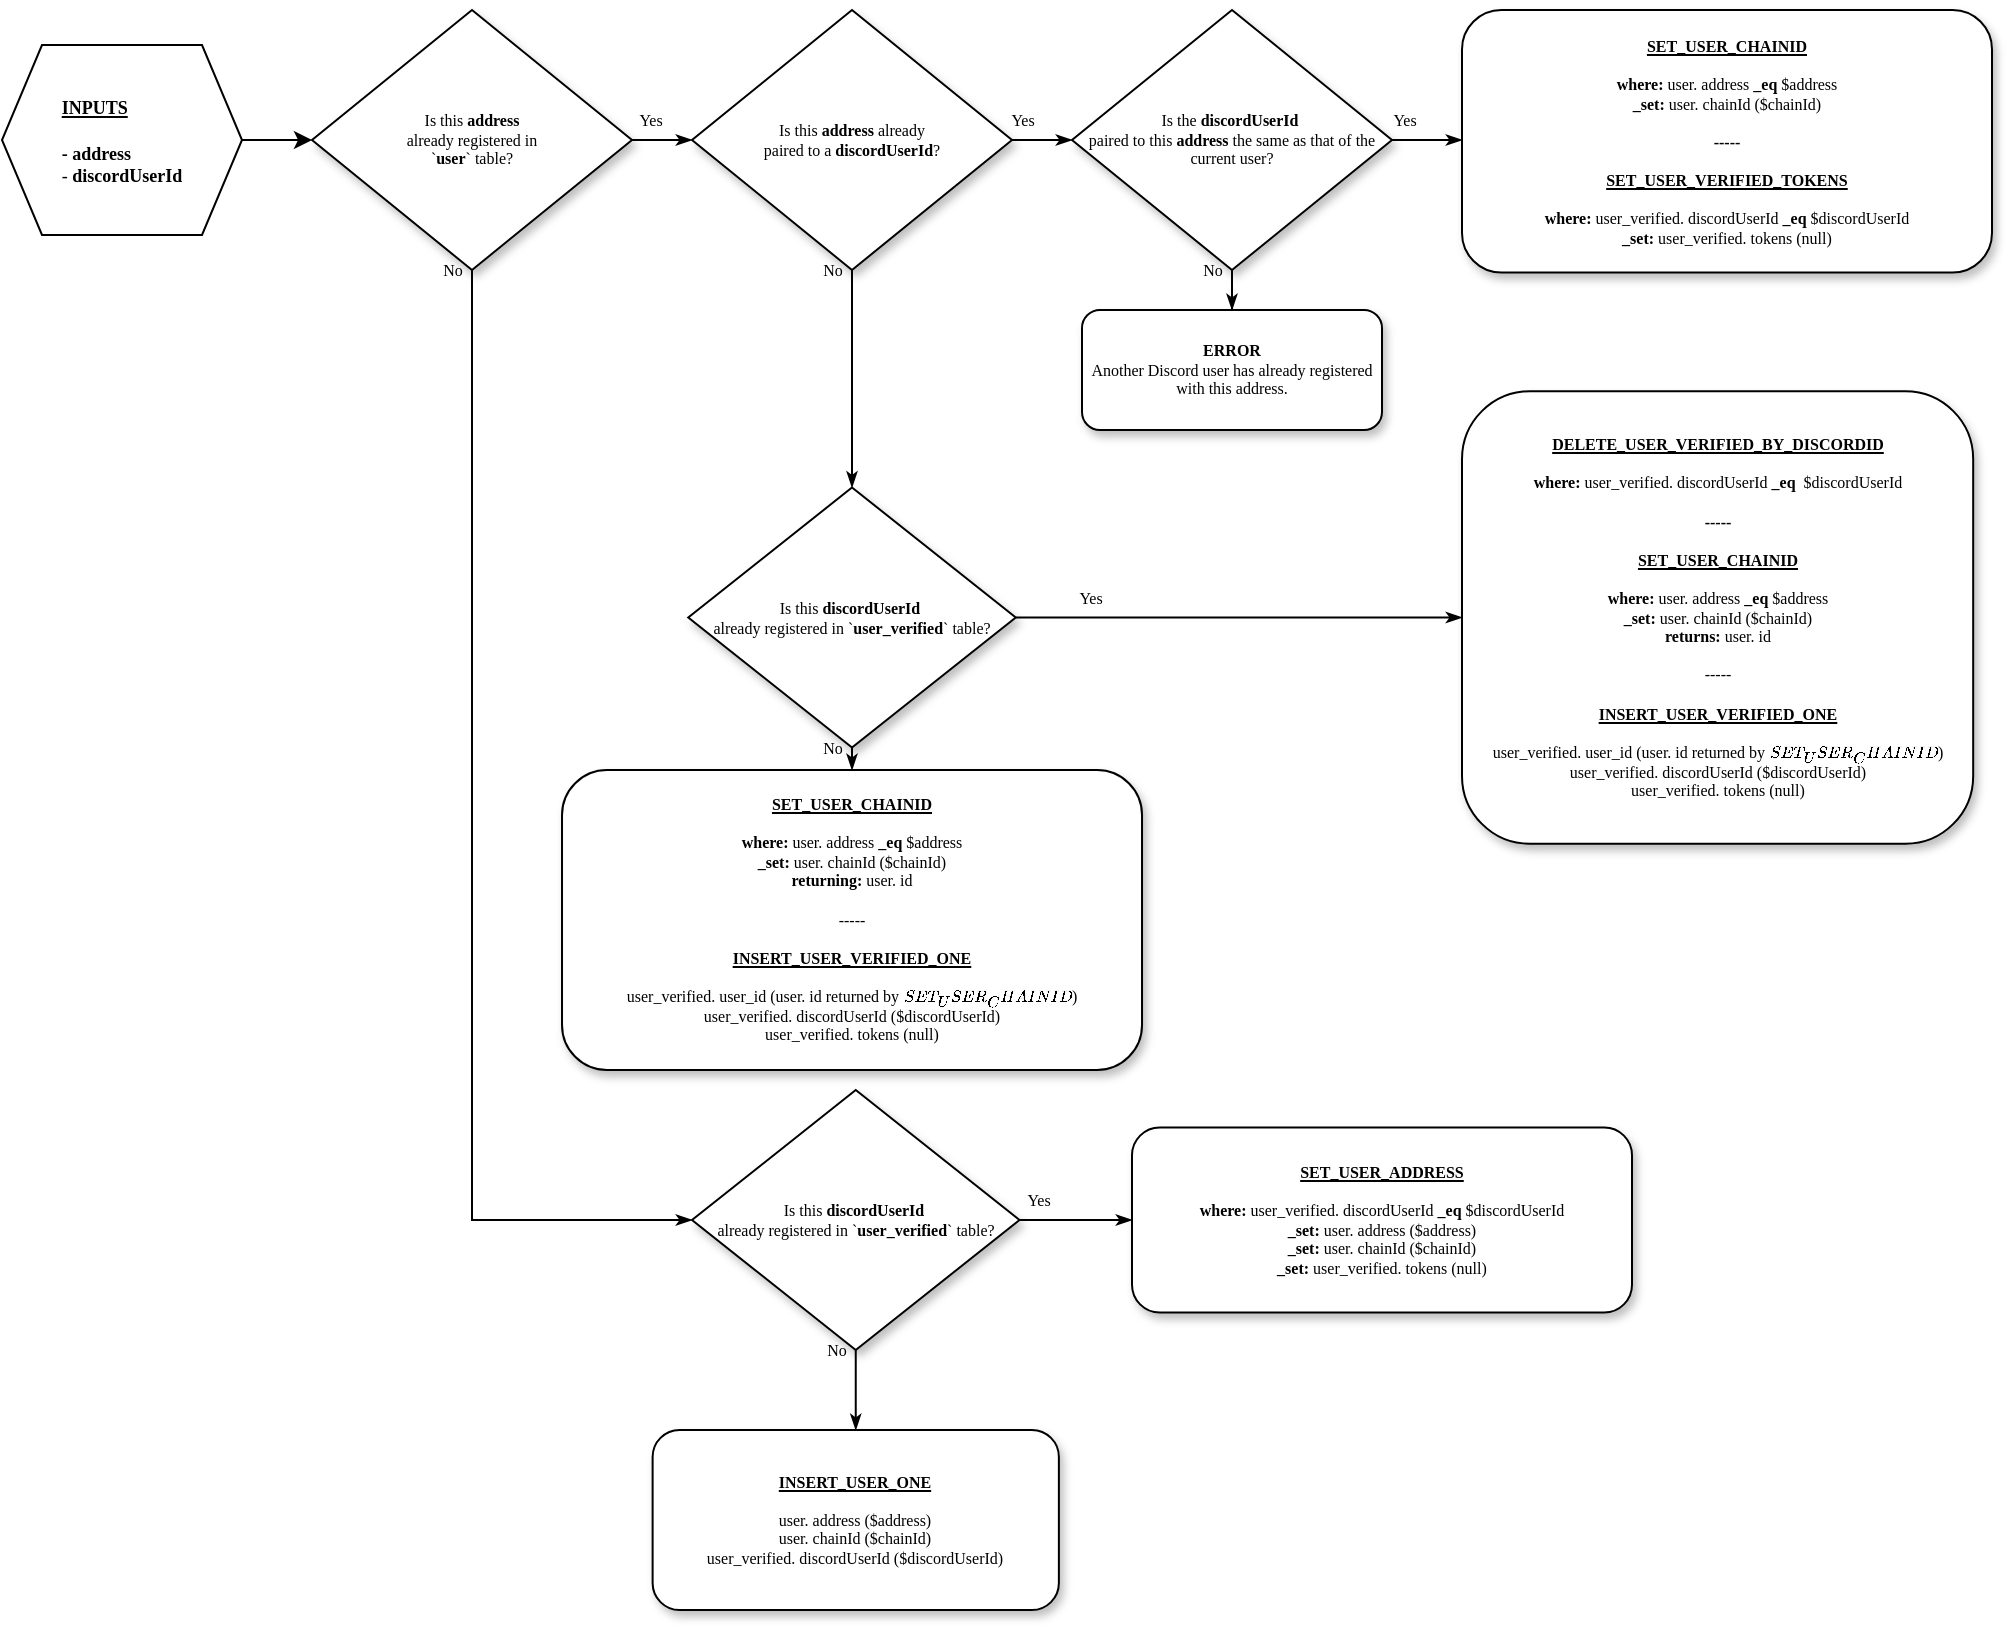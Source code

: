 <mxfile version="16.6.1" type="device"><diagram name="Page-1" id="edf60f1a-56cd-e834-aa8a-f176f3a09ee4"><mxGraphModel dx="716" dy="394" grid="1" gridSize="10" guides="1" tooltips="1" connect="1" arrows="1" fold="1" page="1" pageScale="1" pageWidth="1100" pageHeight="850" background="none" math="0" shadow="0"><root><mxCell id="0"/><mxCell id="1" parent="0"/><mxCell id="60e70716793133e9-34" value="Yes" style="edgeStyle=orthogonalEdgeStyle;rounded=0;html=1;labelBackgroundColor=none;startSize=5;endArrow=classicThin;endFill=1;endSize=5;jettySize=auto;orthogonalLoop=1;strokeWidth=1;fontFamily=Verdana;fontSize=8;entryX=0;entryY=0.5;entryDx=0;entryDy=0;" parent="1" source="60e70716793133e9-7" target="UCPJYD0rnK1MXC75zk7A-6" edge="1"><mxGeometry x="-0.667" y="10" relative="1" as="geometry"><mxPoint as="offset"/><mxPoint x="365" y="80" as="targetPoint"/></mxGeometry></mxCell><mxCell id="60e70716793133e9-7" value="Is this&amp;nbsp;&lt;b&gt;address&lt;/b&gt;&lt;br&gt;already registered in &lt;br&gt;`&lt;b&gt;user&lt;/b&gt;` table?" style="rhombus;whiteSpace=wrap;html=1;rounded=0;shadow=1;labelBackgroundColor=none;strokeWidth=1;fontFamily=Verdana;fontSize=8;align=center;" parent="1" vertex="1"><mxGeometry x="175" y="10" width="160" height="130" as="geometry"/></mxCell><mxCell id="UCPJYD0rnK1MXC75zk7A-5" value="Is this&amp;nbsp;&lt;b&gt;discordUserId&lt;/b&gt;&amp;nbsp;&lt;br&gt;already registered in `&lt;b&gt;user_verified&lt;/b&gt;` table?" style="rhombus;whiteSpace=wrap;html=1;rounded=0;shadow=1;labelBackgroundColor=none;strokeWidth=1;fontFamily=Verdana;fontSize=8;align=center;" parent="1" vertex="1"><mxGeometry x="365" y="550" width="163.75" height="130" as="geometry"/></mxCell><mxCell id="UCPJYD0rnK1MXC75zk7A-6" value="Is this &lt;b&gt;address&lt;/b&gt;&amp;nbsp;already &lt;br&gt;paired to a &lt;b&gt;discordUserId&lt;/b&gt;?" style="rhombus;whiteSpace=wrap;html=1;rounded=0;shadow=1;labelBackgroundColor=none;strokeWidth=1;fontFamily=Verdana;fontSize=8;align=center;" parent="1" vertex="1"><mxGeometry x="365" y="10" width="160" height="130" as="geometry"/></mxCell><mxCell id="UCPJYD0rnK1MXC75zk7A-8" value="Yes" style="edgeStyle=orthogonalEdgeStyle;rounded=0;html=1;labelBackgroundColor=none;startSize=5;endArrow=classicThin;endFill=1;endSize=5;jettySize=auto;orthogonalLoop=1;strokeWidth=1;fontFamily=Verdana;fontSize=8;entryX=0;entryY=0.5;entryDx=0;entryDy=0;exitX=1;exitY=0.5;exitDx=0;exitDy=0;" parent="1" source="UCPJYD0rnK1MXC75zk7A-6" target="UCPJYD0rnK1MXC75zk7A-10" edge="1"><mxGeometry x="-0.667" y="10" relative="1" as="geometry"><mxPoint as="offset"/><mxPoint x="515" y="94.63" as="sourcePoint"/><mxPoint x="605" y="94.63" as="targetPoint"/></mxGeometry></mxCell><mxCell id="UCPJYD0rnK1MXC75zk7A-9" value="No" style="edgeStyle=orthogonalEdgeStyle;rounded=0;html=1;labelBackgroundColor=none;startSize=5;endArrow=classicThin;endFill=1;endSize=5;jettySize=auto;orthogonalLoop=1;strokeWidth=1;fontFamily=Verdana;fontSize=8;exitX=0.5;exitY=1;exitDx=0;exitDy=0;entryX=0.5;entryY=0;entryDx=0;entryDy=0;" parent="1" source="UCPJYD0rnK1MXC75zk7A-6" target="UCPJYD0rnK1MXC75zk7A-16" edge="1"><mxGeometry x="-1" y="-10" relative="1" as="geometry"><mxPoint x="445" y="230" as="targetPoint"/><Array as="points"/><mxPoint as="offset"/><mxPoint x="419.63" y="110" as="sourcePoint"/></mxGeometry></mxCell><mxCell id="UCPJYD0rnK1MXC75zk7A-10" value="Is the&amp;nbsp;&lt;b&gt;discordUserId&lt;/b&gt;&amp;nbsp;&lt;br&gt;paired to this &lt;b&gt;address&lt;/b&gt;&amp;nbsp;the same as that of the current user?" style="rhombus;whiteSpace=wrap;html=1;rounded=0;shadow=1;labelBackgroundColor=none;strokeWidth=1;fontFamily=Verdana;fontSize=8;align=center;" parent="1" vertex="1"><mxGeometry x="555" y="10" width="160" height="130" as="geometry"/></mxCell><mxCell id="UCPJYD0rnK1MXC75zk7A-11" value="Yes" style="edgeStyle=orthogonalEdgeStyle;rounded=0;html=1;labelBackgroundColor=none;startSize=5;endArrow=classicThin;endFill=1;endSize=5;jettySize=auto;orthogonalLoop=1;strokeWidth=1;fontFamily=Verdana;fontSize=8;exitX=1;exitY=0.5;exitDx=0;exitDy=0;entryX=0;entryY=0.5;entryDx=0;entryDy=0;" parent="1" source="UCPJYD0rnK1MXC75zk7A-10" target="UCPJYD0rnK1MXC75zk7A-15" edge="1"><mxGeometry x="-0.667" y="10" relative="1" as="geometry"><mxPoint as="offset"/><mxPoint x="785" y="160" as="sourcePoint"/><mxPoint x="685" y="95" as="targetPoint"/></mxGeometry></mxCell><mxCell id="UCPJYD0rnK1MXC75zk7A-13" value="&lt;b&gt;ERROR&lt;br&gt;&lt;/b&gt;Another Discord user has already registered with this address." style="rounded=1;whiteSpace=wrap;html=1;shadow=1;labelBackgroundColor=none;strokeWidth=1;fontFamily=Verdana;fontSize=8;align=center;" parent="1" vertex="1"><mxGeometry x="560" y="160" width="150" height="60" as="geometry"/></mxCell><mxCell id="UCPJYD0rnK1MXC75zk7A-14" value="No" style="edgeStyle=orthogonalEdgeStyle;rounded=0;html=1;labelBackgroundColor=none;startSize=5;endArrow=classicThin;endFill=1;endSize=5;jettySize=auto;orthogonalLoop=1;strokeWidth=1;fontFamily=Verdana;fontSize=8;exitX=0.5;exitY=1;exitDx=0;exitDy=0;" parent="1" source="UCPJYD0rnK1MXC75zk7A-10" target="UCPJYD0rnK1MXC75zk7A-13" edge="1"><mxGeometry x="-1" y="-10" relative="1" as="geometry"><mxPoint x="635" y="180" as="targetPoint"/><Array as="points"/><mxPoint as="offset"/><mxPoint x="635" y="160.0" as="sourcePoint"/></mxGeometry></mxCell><mxCell id="UCPJYD0rnK1MXC75zk7A-15" value="&lt;b style=&quot;font-size: 8px&quot;&gt;&lt;u&gt;SET_USER_CHAINID&lt;br&gt;&lt;/u&gt;&lt;br style=&quot;font-size: 8px&quot;&gt;where: &lt;/b&gt;user. address &lt;b style=&quot;font-size: 8px&quot;&gt;_eq&lt;/b&gt; $address&lt;br style=&quot;font-size: 8px&quot;&gt;&lt;b style=&quot;font-size: 8px&quot;&gt;_set: &lt;/b&gt;user. chainId ($chainId)&lt;br style=&quot;font-size: 8px&quot;&gt;&lt;b&gt;&lt;br&gt;-----&lt;br&gt;&lt;/b&gt;&lt;br&gt;&lt;b&gt;&lt;u&gt;SET_USER_VERIFIED_TOKENS&lt;br&gt;&lt;br&gt;&lt;/u&gt;where:&lt;/b&gt;&amp;nbsp;user_verified. discordUserId&amp;nbsp;&lt;b&gt;_eq&lt;/b&gt;&amp;nbsp;$discordUserId&lt;br&gt;&lt;b&gt;_set: &lt;/b&gt;user_verified. tokens (null)" style="rounded=1;whiteSpace=wrap;html=1;shadow=1;labelBackgroundColor=none;strokeWidth=1;fontFamily=Verdana;fontSize=8;align=center;spacing=0;" parent="1" vertex="1"><mxGeometry x="750" y="10" width="265" height="131.25" as="geometry"/></mxCell><mxCell id="UCPJYD0rnK1MXC75zk7A-16" value="Is this&amp;nbsp;&lt;b&gt;discordUserId&lt;/b&gt;&amp;nbsp;&lt;br&gt;already registered in `&lt;b&gt;user_verified&lt;/b&gt;` table?" style="rhombus;whiteSpace=wrap;html=1;rounded=0;shadow=1;labelBackgroundColor=none;strokeWidth=1;fontFamily=Verdana;fontSize=8;align=center;" parent="1" vertex="1"><mxGeometry x="363.13" y="248.75" width="163.75" height="130" as="geometry"/></mxCell><mxCell id="UCPJYD0rnK1MXC75zk7A-17" value="Yes" style="edgeStyle=orthogonalEdgeStyle;rounded=0;html=1;labelBackgroundColor=none;startSize=5;endArrow=classicThin;endFill=1;endSize=5;jettySize=auto;orthogonalLoop=1;strokeWidth=1;fontFamily=Verdana;fontSize=8;entryX=0;entryY=0.5;entryDx=0;entryDy=0;exitX=1;exitY=0.5;exitDx=0;exitDy=0;" parent="1" source="UCPJYD0rnK1MXC75zk7A-16" target="UCPJYD0rnK1MXC75zk7A-32" edge="1"><mxGeometry x="-0.667" y="10" relative="1" as="geometry"><mxPoint as="offset"/><mxPoint x="565.874" y="294.667" as="sourcePoint"/><mxPoint x="575" y="295.0" as="targetPoint"/></mxGeometry></mxCell><mxCell id="UCPJYD0rnK1MXC75zk7A-18" value="No" style="edgeStyle=orthogonalEdgeStyle;rounded=0;html=1;labelBackgroundColor=none;startSize=5;endArrow=classicThin;endFill=1;endSize=5;jettySize=auto;orthogonalLoop=1;strokeWidth=1;fontFamily=Verdana;fontSize=8;exitX=0.5;exitY=1;exitDx=0;exitDy=0;entryX=0.5;entryY=0;entryDx=0;entryDy=0;" parent="1" source="UCPJYD0rnK1MXC75zk7A-16" target="UCPJYD0rnK1MXC75zk7A-31" edge="1"><mxGeometry x="-1" y="-10" relative="1" as="geometry"><mxPoint x="447" y="400" as="targetPoint"/><Array as="points"/><mxPoint as="offset"/><mxPoint x="445.5" y="380" as="sourcePoint"/></mxGeometry></mxCell><mxCell id="UCPJYD0rnK1MXC75zk7A-20" value="Yes" style="edgeStyle=orthogonalEdgeStyle;rounded=0;html=1;labelBackgroundColor=none;startSize=5;endArrow=classicThin;endFill=1;endSize=5;jettySize=auto;orthogonalLoop=1;strokeWidth=1;fontFamily=Verdana;fontSize=8;exitX=1;exitY=0.5;exitDx=0;exitDy=0;entryX=0;entryY=0.5;entryDx=0;entryDy=0;" parent="1" source="UCPJYD0rnK1MXC75zk7A-5" target="UCPJYD0rnK1MXC75zk7A-22" edge="1"><mxGeometry x="-0.667" y="10" relative="1" as="geometry"><mxPoint as="offset"/><mxPoint x="556.88" y="674.63" as="sourcePoint"/><mxPoint x="582" y="615" as="targetPoint"/></mxGeometry></mxCell><mxCell id="UCPJYD0rnK1MXC75zk7A-22" value="&lt;b&gt;&lt;u&gt;SET_USER_ADDRESS&lt;br&gt;&lt;/u&gt;&lt;br&gt;where: &lt;/b&gt;user_verified. discordUserId &lt;b&gt;_eq&lt;/b&gt;&amp;nbsp;$discordUserId&lt;br&gt;&lt;b&gt;_set: &lt;/b&gt;user. address ($address)&lt;br&gt;&lt;b&gt;_set: &lt;/b&gt;user. chainId ($chainId)&lt;br&gt;&lt;b&gt;_set: &lt;/b&gt;user_verified. tokens (null)" style="rounded=1;whiteSpace=wrap;html=1;shadow=1;labelBackgroundColor=none;strokeWidth=1;fontFamily=Verdana;fontSize=8;align=center;" parent="1" vertex="1"><mxGeometry x="585" y="568.75" width="250" height="92.5" as="geometry"/></mxCell><mxCell id="UCPJYD0rnK1MXC75zk7A-25" value="No" style="edgeStyle=orthogonalEdgeStyle;rounded=0;html=1;labelBackgroundColor=none;startSize=5;endArrow=classicThin;endFill=1;endSize=5;jettySize=auto;orthogonalLoop=1;strokeWidth=1;fontFamily=Verdana;fontSize=8;exitX=0.5;exitY=1;exitDx=0;exitDy=0;entryX=0;entryY=0.5;entryDx=0;entryDy=0;" parent="1" source="60e70716793133e9-7" target="UCPJYD0rnK1MXC75zk7A-5" edge="1"><mxGeometry x="-1" y="-10" relative="1" as="geometry"><mxPoint x="255" y="580" as="targetPoint"/><Array as="points"/><mxPoint as="offset"/><mxPoint x="254.63" y="180" as="sourcePoint"/></mxGeometry></mxCell><mxCell id="UCPJYD0rnK1MXC75zk7A-26" value="No" style="edgeStyle=orthogonalEdgeStyle;rounded=0;html=1;labelBackgroundColor=none;startSize=5;endArrow=classicThin;endFill=1;endSize=5;jettySize=auto;orthogonalLoop=1;strokeWidth=1;fontFamily=Verdana;fontSize=8;exitX=0.5;exitY=1;exitDx=0;exitDy=0;entryX=0.5;entryY=0;entryDx=0;entryDy=0;" parent="1" source="UCPJYD0rnK1MXC75zk7A-5" target="UCPJYD0rnK1MXC75zk7A-27" edge="1"><mxGeometry x="-1" y="-10" relative="1" as="geometry"><mxPoint x="447" y="710" as="targetPoint"/><Array as="points"/><mxPoint as="offset"/><mxPoint x="446.505" y="690" as="sourcePoint"/></mxGeometry></mxCell><mxCell id="UCPJYD0rnK1MXC75zk7A-27" value="&lt;b&gt;&lt;u&gt;INSERT_USER_ONE&lt;br&gt;&lt;/u&gt;&lt;/b&gt;&lt;br&gt;user. address ($address)&lt;br&gt;user. chainId ($chainId)&lt;br&gt;user_verified. discordUserId ($discordUserId)" style="rounded=1;whiteSpace=wrap;html=1;shadow=1;labelBackgroundColor=none;strokeWidth=1;fontFamily=Verdana;fontSize=8;align=center;" parent="1" vertex="1"><mxGeometry x="345.31" y="720" width="203.13" height="90" as="geometry"/></mxCell><mxCell id="UCPJYD0rnK1MXC75zk7A-30" style="edgeStyle=orthogonalEdgeStyle;rounded=0;orthogonalLoop=1;jettySize=auto;html=1;exitX=1;exitY=0.5;exitDx=0;exitDy=0;entryX=0;entryY=0.5;entryDx=0;entryDy=0;fontSize=10;" parent="1" source="UCPJYD0rnK1MXC75zk7A-29" target="60e70716793133e9-7" edge="1"><mxGeometry relative="1" as="geometry"/></mxCell><mxCell id="UCPJYD0rnK1MXC75zk7A-29" value="&lt;div style=&quot;text-align: justify&quot;&gt;&lt;b style=&quot;font-size: 9px&quot;&gt;&lt;u&gt;INPUTS&lt;/u&gt;&lt;/b&gt;&lt;/div&gt;&lt;div style=&quot;text-align: justify&quot;&gt;&lt;b style=&quot;font-size: 9px&quot;&gt;&lt;u&gt;&lt;br&gt;&lt;/u&gt;&lt;/b&gt;&lt;/div&gt;&lt;font style=&quot;font-size: 9px&quot;&gt;&lt;b&gt;&lt;div style=&quot;text-align: justify&quot;&gt;&lt;b&gt;- address&lt;/b&gt;&lt;/div&gt;&lt;/b&gt;&lt;div style=&quot;text-align: justify&quot;&gt;&lt;span&gt;-&amp;nbsp;&lt;/span&gt;&lt;b&gt;discordUserId&lt;/b&gt;&lt;/div&gt;&lt;/font&gt;" style="shape=hexagon;perimeter=hexagonPerimeter2;whiteSpace=wrap;html=1;fixedSize=1;fontSize=10;strokeWidth=1;fontFamily=Verdana;align=center;" parent="1" vertex="1"><mxGeometry x="20" y="27.5" width="120" height="95" as="geometry"/></mxCell><mxCell id="UCPJYD0rnK1MXC75zk7A-31" value="&lt;b&gt;&lt;u&gt;SET_USER_CHAINID&lt;br&gt;&lt;/u&gt;&lt;br&gt;where:&amp;nbsp;&lt;/b&gt;user. address&amp;nbsp;&lt;b&gt;_eq&lt;/b&gt;&amp;nbsp;$address&lt;br&gt;&lt;b&gt;_set:&amp;nbsp;&lt;/b&gt;user. chainId ($chainId)&lt;br&gt;&lt;b&gt;returning:&lt;/b&gt;&amp;nbsp;user. id&lt;br&gt;&lt;br&gt;-----&lt;br&gt;&lt;br&gt;&lt;u style=&quot;font-weight: bold&quot;&gt;INSERT_USER_VERIFIED_ONE&lt;/u&gt;&lt;br&gt;&lt;br&gt;user_verified. user_id (user. id returned by `SET_USER_CHAINID`)&lt;br&gt;user_verified. discordUserId ($discordUserId)&lt;br&gt;user_verified. tokens (null)" style="rounded=1;whiteSpace=wrap;html=1;shadow=1;labelBackgroundColor=none;strokeWidth=1;fontFamily=Verdana;fontSize=8;align=center;" parent="1" vertex="1"><mxGeometry x="300.01" y="390" width="290" height="150" as="geometry"/></mxCell><mxCell id="UCPJYD0rnK1MXC75zk7A-32" value="&lt;b&gt;&lt;u&gt;DELETE_USER_VERIFIED_BY_DISCORDID&lt;br&gt;&lt;/u&gt;&lt;br&gt;where:&lt;/b&gt;&amp;nbsp;user_verified. discordUserId&amp;nbsp;&lt;b&gt;_eq&amp;nbsp;&amp;nbsp;&lt;/b&gt;$discordUserId&lt;br&gt;&lt;br&gt;&lt;b&gt;-----&lt;/b&gt;&lt;br&gt;&lt;br&gt;&lt;b&gt;&lt;u&gt;SET_USER_CHAINID&lt;br&gt;&lt;/u&gt;&lt;br&gt;where:&amp;nbsp;&lt;/b&gt;user. address&amp;nbsp;&lt;b&gt;_eq&lt;/b&gt;&amp;nbsp;$address&lt;br&gt;&lt;b&gt;_set:&amp;nbsp;&lt;/b&gt;user. chainId ($chainId)&lt;br&gt;&lt;b&gt;returns:&lt;/b&gt;&amp;nbsp;user. id&lt;br&gt;&lt;br&gt;-----&lt;br&gt;&lt;br&gt;&lt;u style=&quot;font-weight: bold&quot;&gt;INSERT_USER_VERIFIED_ONE&lt;/u&gt;&lt;br&gt;&lt;br&gt;user_verified. user_id (user. id returned by `SET_USER_CHAINID`)&lt;br&gt;user_verified. discordUserId ($discordUserId)&lt;br&gt;user_verified. tokens (null)" style="rounded=1;whiteSpace=wrap;html=1;shadow=1;labelBackgroundColor=none;strokeWidth=1;fontFamily=Verdana;fontSize=8;align=center;" parent="1" vertex="1"><mxGeometry x="750" y="200.63" width="255.59" height="226.25" as="geometry"/></mxCell></root></mxGraphModel></diagram></mxfile>